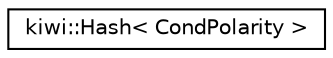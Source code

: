 digraph "Graphical Class Hierarchy"
{
 // LATEX_PDF_SIZE
  edge [fontname="Helvetica",fontsize="10",labelfontname="Helvetica",labelfontsize="10"];
  node [fontname="Helvetica",fontsize="10",shape=record];
  rankdir="LR";
  Node0 [label="kiwi::Hash\< CondPolarity \>",height=0.2,width=0.4,color="black", fillcolor="white", style="filled",URL="$structkiwi_1_1Hash_3_01CondPolarity_01_4.html",tooltip=" "];
}

